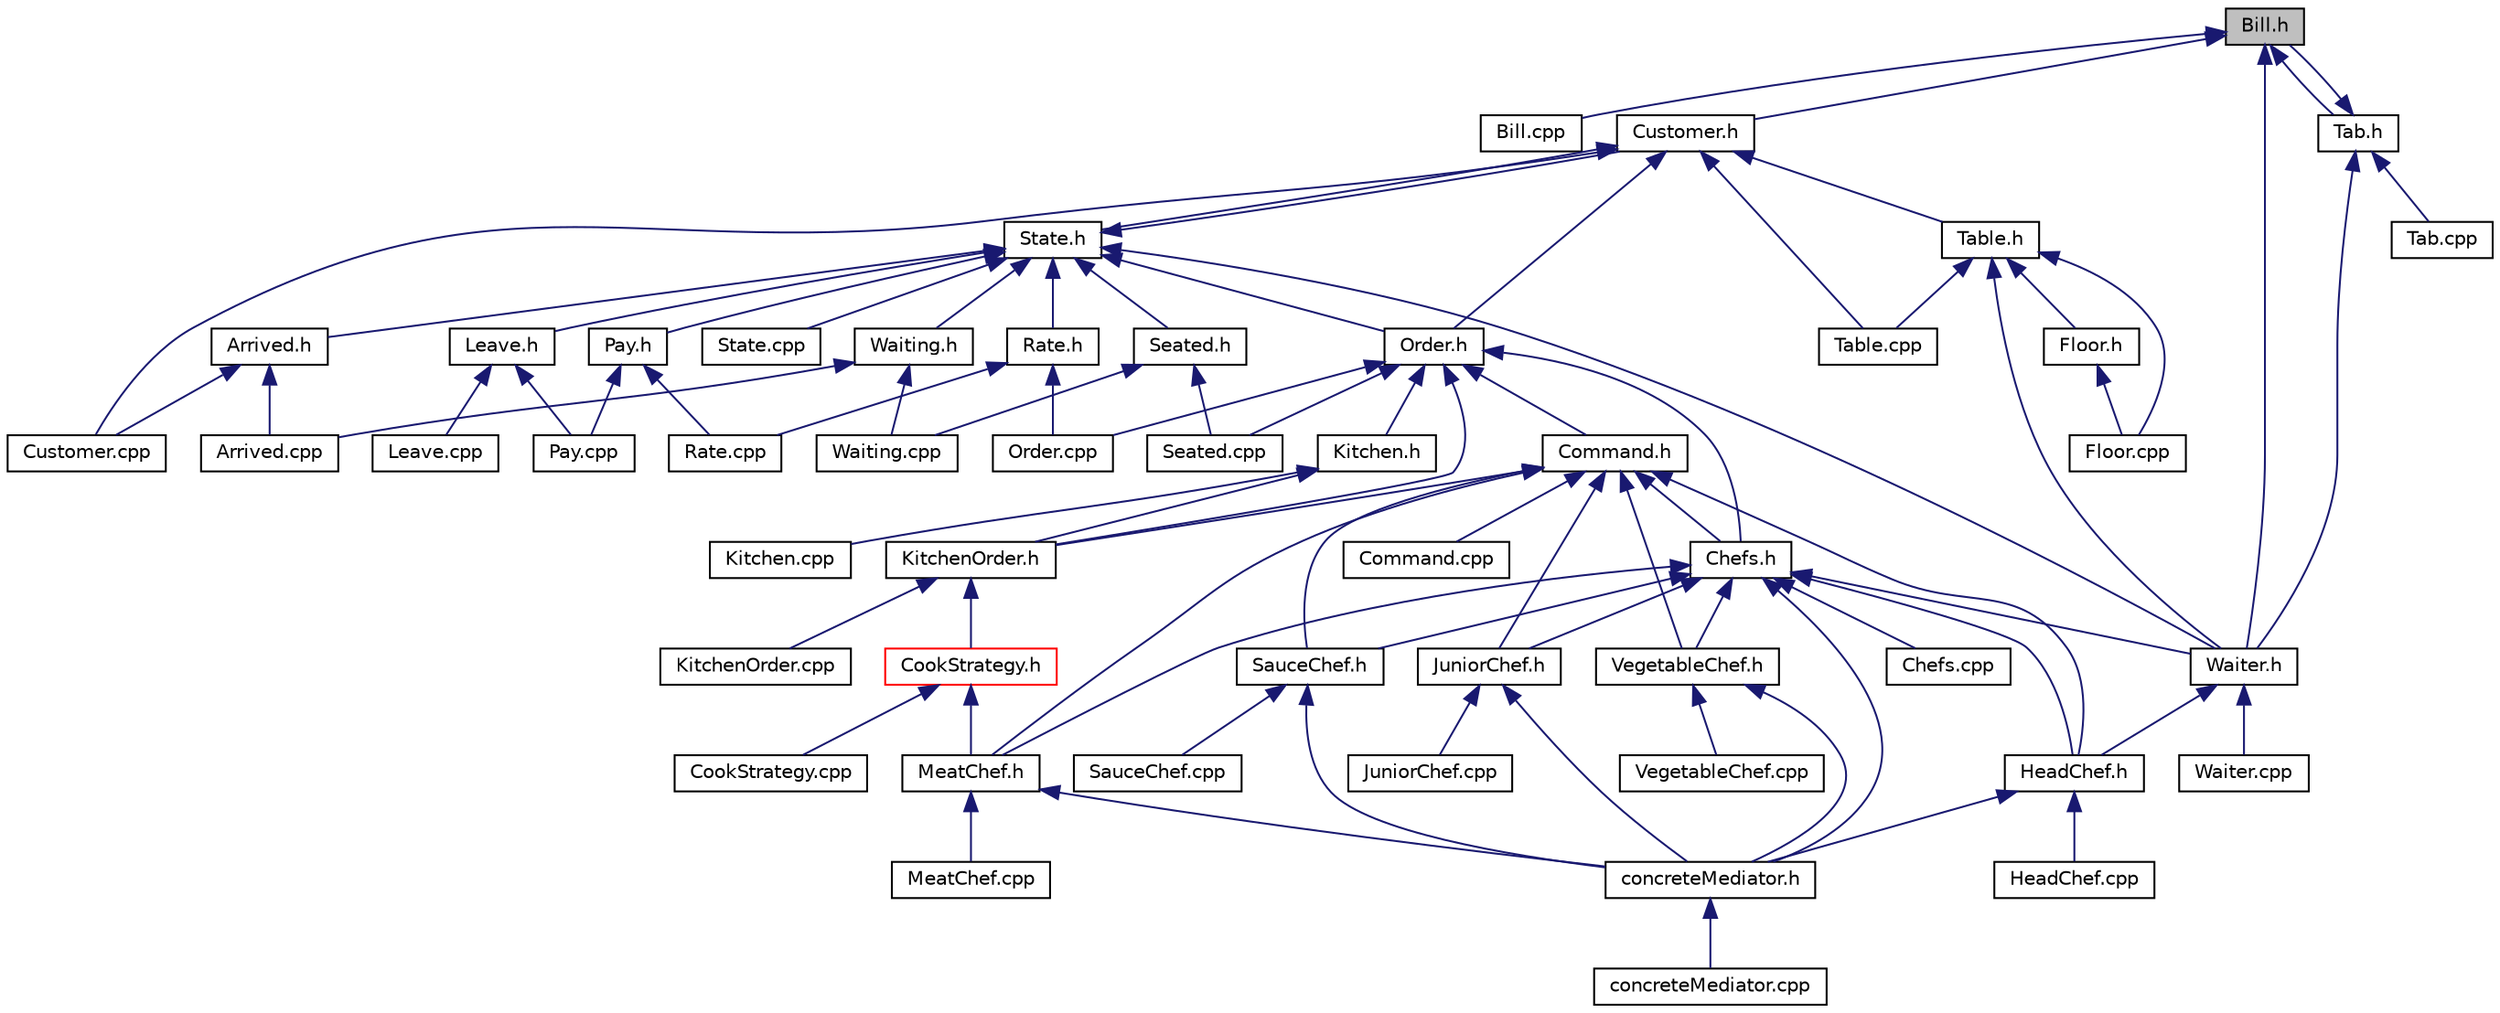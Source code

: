 digraph "Bill.h"
{
 // LATEX_PDF_SIZE
  edge [fontname="Helvetica",fontsize="10",labelfontname="Helvetica",labelfontsize="10"];
  node [fontname="Helvetica",fontsize="10",shape=record];
  Node1 [label="Bill.h",height=0.2,width=0.4,color="black", fillcolor="grey75", style="filled", fontcolor="black",tooltip="Contains the declaration of the Bill class."];
  Node1 -> Node2 [dir="back",color="midnightblue",fontsize="10",style="solid",fontname="Helvetica"];
  Node2 [label="Bill.cpp",height=0.2,width=0.4,color="black", fillcolor="white", style="filled",URL="$Bill_8cpp.html",tooltip="Contains the implementation of the Bill class."];
  Node1 -> Node3 [dir="back",color="midnightblue",fontsize="10",style="solid",fontname="Helvetica"];
  Node3 [label="Customer.h",height=0.2,width=0.4,color="black", fillcolor="white", style="filled",URL="$Customer_8h.html",tooltip="Contains the declaration of the Customer class."];
  Node3 -> Node4 [dir="back",color="midnightblue",fontsize="10",style="solid",fontname="Helvetica"];
  Node4 [label="Customer.cpp",height=0.2,width=0.4,color="black", fillcolor="white", style="filled",URL="$Customer_8cpp.html",tooltip="Contains the implementation of the Customer class."];
  Node3 -> Node5 [dir="back",color="midnightblue",fontsize="10",style="solid",fontname="Helvetica"];
  Node5 [label="Order.h",height=0.2,width=0.4,color="black", fillcolor="white", style="filled",URL="$Order_8h.html",tooltip="Contains the declaration of the Order class."];
  Node5 -> Node6 [dir="back",color="midnightblue",fontsize="10",style="solid",fontname="Helvetica"];
  Node6 [label="Chefs.h",height=0.2,width=0.4,color="black", fillcolor="white", style="filled",URL="$Chefs_8h.html",tooltip="Contains the declaration of the Chefs class."];
  Node6 -> Node7 [dir="back",color="midnightblue",fontsize="10",style="solid",fontname="Helvetica"];
  Node7 [label="Chefs.cpp",height=0.2,width=0.4,color="black", fillcolor="white", style="filled",URL="$Chefs_8cpp.html",tooltip="Contains the implementation of the Chefs class."];
  Node6 -> Node8 [dir="back",color="midnightblue",fontsize="10",style="solid",fontname="Helvetica"];
  Node8 [label="concreteMediator.h",height=0.2,width=0.4,color="black", fillcolor="white", style="filled",URL="$concreteMediator_8h.html",tooltip="Contains the declaration of the concreteMediator class."];
  Node8 -> Node9 [dir="back",color="midnightblue",fontsize="10",style="solid",fontname="Helvetica"];
  Node9 [label="concreteMediator.cpp",height=0.2,width=0.4,color="black", fillcolor="white", style="filled",URL="$concreteMediator_8cpp.html",tooltip="Contains the implementation of the concreteMediator class."];
  Node6 -> Node10 [dir="back",color="midnightblue",fontsize="10",style="solid",fontname="Helvetica"];
  Node10 [label="HeadChef.h",height=0.2,width=0.4,color="black", fillcolor="white", style="filled",URL="$HeadChef_8h.html",tooltip="Contains the declaration of the HeadChef class."];
  Node10 -> Node8 [dir="back",color="midnightblue",fontsize="10",style="solid",fontname="Helvetica"];
  Node10 -> Node11 [dir="back",color="midnightblue",fontsize="10",style="solid",fontname="Helvetica"];
  Node11 [label="HeadChef.cpp",height=0.2,width=0.4,color="black", fillcolor="white", style="filled",URL="$HeadChef_8cpp.html",tooltip="Contains the declaration of the HeadChef class functions."];
  Node6 -> Node12 [dir="back",color="midnightblue",fontsize="10",style="solid",fontname="Helvetica"];
  Node12 [label="JuniorChef.h",height=0.2,width=0.4,color="black", fillcolor="white", style="filled",URL="$JuniorChef_8h.html",tooltip="Contains the declaration of the JuniorChef class."];
  Node12 -> Node8 [dir="back",color="midnightblue",fontsize="10",style="solid",fontname="Helvetica"];
  Node12 -> Node13 [dir="back",color="midnightblue",fontsize="10",style="solid",fontname="Helvetica"];
  Node13 [label="JuniorChef.cpp",height=0.2,width=0.4,color="black", fillcolor="white", style="filled",URL="$JuniorChef_8cpp.html",tooltip="Contains the declaration of the JuniorChef class functions."];
  Node6 -> Node14 [dir="back",color="midnightblue",fontsize="10",style="solid",fontname="Helvetica"];
  Node14 [label="MeatChef.h",height=0.2,width=0.4,color="black", fillcolor="white", style="filled",URL="$MeatChef_8h.html",tooltip="Contains the declaration of the MeatChef class."];
  Node14 -> Node8 [dir="back",color="midnightblue",fontsize="10",style="solid",fontname="Helvetica"];
  Node14 -> Node15 [dir="back",color="midnightblue",fontsize="10",style="solid",fontname="Helvetica"];
  Node15 [label="MeatChef.cpp",height=0.2,width=0.4,color="black", fillcolor="white", style="filled",URL="$MeatChef_8cpp.html",tooltip="Contains the declaration of the MeatChef class functions."];
  Node6 -> Node16 [dir="back",color="midnightblue",fontsize="10",style="solid",fontname="Helvetica"];
  Node16 [label="SauceChef.h",height=0.2,width=0.4,color="black", fillcolor="white", style="filled",URL="$SauceChef_8h.html",tooltip="Contains the declaration of the SauceChef class."];
  Node16 -> Node8 [dir="back",color="midnightblue",fontsize="10",style="solid",fontname="Helvetica"];
  Node16 -> Node17 [dir="back",color="midnightblue",fontsize="10",style="solid",fontname="Helvetica"];
  Node17 [label="SauceChef.cpp",height=0.2,width=0.4,color="black", fillcolor="white", style="filled",URL="$SauceChef_8cpp.html",tooltip="Contains the declaration of the SauceChef class functions."];
  Node6 -> Node18 [dir="back",color="midnightblue",fontsize="10",style="solid",fontname="Helvetica"];
  Node18 [label="VegetableChef.h",height=0.2,width=0.4,color="black", fillcolor="white", style="filled",URL="$VegetableChef_8h.html",tooltip="Contains the declaration of the VegetableChef class."];
  Node18 -> Node8 [dir="back",color="midnightblue",fontsize="10",style="solid",fontname="Helvetica"];
  Node18 -> Node19 [dir="back",color="midnightblue",fontsize="10",style="solid",fontname="Helvetica"];
  Node19 [label="VegetableChef.cpp",height=0.2,width=0.4,color="black", fillcolor="white", style="filled",URL="$VegetableChef_8cpp.html",tooltip="Contains the declaration of the VegetableChef class functions."];
  Node6 -> Node20 [dir="back",color="midnightblue",fontsize="10",style="solid",fontname="Helvetica"];
  Node20 [label="Waiter.h",height=0.2,width=0.4,color="black", fillcolor="white", style="filled",URL="$Waiter_8h.html",tooltip="Contains the declaration of the Waiter class."];
  Node20 -> Node10 [dir="back",color="midnightblue",fontsize="10",style="solid",fontname="Helvetica"];
  Node20 -> Node21 [dir="back",color="midnightblue",fontsize="10",style="solid",fontname="Helvetica"];
  Node21 [label="Waiter.cpp",height=0.2,width=0.4,color="black", fillcolor="white", style="filled",URL="$Waiter_8cpp.html",tooltip="Contains the declaration of the Waiter class functions."];
  Node5 -> Node22 [dir="back",color="midnightblue",fontsize="10",style="solid",fontname="Helvetica"];
  Node22 [label="Command.h",height=0.2,width=0.4,color="black", fillcolor="white", style="filled",URL="$Command_8h.html",tooltip="Contains the declaration of the Command class."];
  Node22 -> Node6 [dir="back",color="midnightblue",fontsize="10",style="solid",fontname="Helvetica"];
  Node22 -> Node23 [dir="back",color="midnightblue",fontsize="10",style="solid",fontname="Helvetica"];
  Node23 [label="Command.cpp",height=0.2,width=0.4,color="black", fillcolor="white", style="filled",URL="$Command_8cpp.html",tooltip=" "];
  Node22 -> Node10 [dir="back",color="midnightblue",fontsize="10",style="solid",fontname="Helvetica"];
  Node22 -> Node12 [dir="back",color="midnightblue",fontsize="10",style="solid",fontname="Helvetica"];
  Node22 -> Node24 [dir="back",color="midnightblue",fontsize="10",style="solid",fontname="Helvetica"];
  Node24 [label="KitchenOrder.h",height=0.2,width=0.4,color="black", fillcolor="white", style="filled",URL="$KitchenOrder_8h.html",tooltip="Contains the declaration of the KitchenOrder class."];
  Node24 -> Node25 [dir="back",color="midnightblue",fontsize="10",style="solid",fontname="Helvetica"];
  Node25 [label="CookStrategy.h",height=0.2,width=0.4,color="red", fillcolor="white", style="filled",URL="$CookStrategy_8h.html",tooltip="Contains the declaration of the CookStrategy class."];
  Node25 -> Node26 [dir="back",color="midnightblue",fontsize="10",style="solid",fontname="Helvetica"];
  Node26 [label="CookStrategy.cpp",height=0.2,width=0.4,color="black", fillcolor="white", style="filled",URL="$CookStrategy_8cpp.html",tooltip=" "];
  Node25 -> Node14 [dir="back",color="midnightblue",fontsize="10",style="solid",fontname="Helvetica"];
  Node24 -> Node31 [dir="back",color="midnightblue",fontsize="10",style="solid",fontname="Helvetica"];
  Node31 [label="KitchenOrder.cpp",height=0.2,width=0.4,color="black", fillcolor="white", style="filled",URL="$KitchenOrder_8cpp.html",tooltip="Contains the declaration of the KitchenOrder class."];
  Node22 -> Node14 [dir="back",color="midnightblue",fontsize="10",style="solid",fontname="Helvetica"];
  Node22 -> Node16 [dir="back",color="midnightblue",fontsize="10",style="solid",fontname="Helvetica"];
  Node22 -> Node18 [dir="back",color="midnightblue",fontsize="10",style="solid",fontname="Helvetica"];
  Node5 -> Node32 [dir="back",color="midnightblue",fontsize="10",style="solid",fontname="Helvetica"];
  Node32 [label="Kitchen.h",height=0.2,width=0.4,color="black", fillcolor="white", style="filled",URL="$Kitchen_8h.html",tooltip="Contains the declaration of the Kitchen class."];
  Node32 -> Node33 [dir="back",color="midnightblue",fontsize="10",style="solid",fontname="Helvetica"];
  Node33 [label="Kitchen.cpp",height=0.2,width=0.4,color="black", fillcolor="white", style="filled",URL="$Kitchen_8cpp.html",tooltip="Contains the declaration of the Kitchen class functions."];
  Node32 -> Node24 [dir="back",color="midnightblue",fontsize="10",style="solid",fontname="Helvetica"];
  Node5 -> Node24 [dir="back",color="midnightblue",fontsize="10",style="solid",fontname="Helvetica"];
  Node5 -> Node34 [dir="back",color="midnightblue",fontsize="10",style="solid",fontname="Helvetica"];
  Node34 [label="Order.cpp",height=0.2,width=0.4,color="black", fillcolor="white", style="filled",URL="$Order_8cpp.html",tooltip="Contains the declaration of the Order class functions."];
  Node5 -> Node35 [dir="back",color="midnightblue",fontsize="10",style="solid",fontname="Helvetica"];
  Node35 [label="Seated.cpp",height=0.2,width=0.4,color="black", fillcolor="white", style="filled",URL="$Seated_8cpp.html",tooltip="Contains the declaration of the Seated class functions."];
  Node3 -> Node36 [dir="back",color="midnightblue",fontsize="10",style="solid",fontname="Helvetica"];
  Node36 [label="State.h",height=0.2,width=0.4,color="black", fillcolor="white", style="filled",URL="$State_8h.html",tooltip="Contains the declaration of the State class."];
  Node36 -> Node37 [dir="back",color="midnightblue",fontsize="10",style="solid",fontname="Helvetica"];
  Node37 [label="Arrived.h",height=0.2,width=0.4,color="black", fillcolor="white", style="filled",URL="$Arrived_8h.html",tooltip="Contains the declaration of the Arrived class."];
  Node37 -> Node38 [dir="back",color="midnightblue",fontsize="10",style="solid",fontname="Helvetica"];
  Node38 [label="Arrived.cpp",height=0.2,width=0.4,color="black", fillcolor="white", style="filled",URL="$Arrived_8cpp.html",tooltip="Contains the implementation of the Arrived class."];
  Node37 -> Node4 [dir="back",color="midnightblue",fontsize="10",style="solid",fontname="Helvetica"];
  Node36 -> Node3 [dir="back",color="midnightblue",fontsize="10",style="solid",fontname="Helvetica"];
  Node36 -> Node39 [dir="back",color="midnightblue",fontsize="10",style="solid",fontname="Helvetica"];
  Node39 [label="Leave.h",height=0.2,width=0.4,color="black", fillcolor="white", style="filled",URL="$Leave_8h.html",tooltip="Contains the declaration of the Leave class."];
  Node39 -> Node40 [dir="back",color="midnightblue",fontsize="10",style="solid",fontname="Helvetica"];
  Node40 [label="Leave.cpp",height=0.2,width=0.4,color="black", fillcolor="white", style="filled",URL="$Leave_8cpp.html",tooltip="Contains the declaration of the Leave class functions."];
  Node39 -> Node41 [dir="back",color="midnightblue",fontsize="10",style="solid",fontname="Helvetica"];
  Node41 [label="Pay.cpp",height=0.2,width=0.4,color="black", fillcolor="white", style="filled",URL="$Pay_8cpp.html",tooltip="Contains the declaration of the Pay class functions."];
  Node36 -> Node5 [dir="back",color="midnightblue",fontsize="10",style="solid",fontname="Helvetica"];
  Node36 -> Node42 [dir="back",color="midnightblue",fontsize="10",style="solid",fontname="Helvetica"];
  Node42 [label="Pay.h",height=0.2,width=0.4,color="black", fillcolor="white", style="filled",URL="$Pay_8h.html",tooltip="Contains the declaration of the Pay class."];
  Node42 -> Node41 [dir="back",color="midnightblue",fontsize="10",style="solid",fontname="Helvetica"];
  Node42 -> Node43 [dir="back",color="midnightblue",fontsize="10",style="solid",fontname="Helvetica"];
  Node43 [label="Rate.cpp",height=0.2,width=0.4,color="black", fillcolor="white", style="filled",URL="$Rate_8cpp.html",tooltip="Contains the declaration of the Rate class functions."];
  Node36 -> Node44 [dir="back",color="midnightblue",fontsize="10",style="solid",fontname="Helvetica"];
  Node44 [label="Rate.h",height=0.2,width=0.4,color="black", fillcolor="white", style="filled",URL="$Rate_8h.html",tooltip="Contains the declaration of the Rate class."];
  Node44 -> Node34 [dir="back",color="midnightblue",fontsize="10",style="solid",fontname="Helvetica"];
  Node44 -> Node43 [dir="back",color="midnightblue",fontsize="10",style="solid",fontname="Helvetica"];
  Node36 -> Node45 [dir="back",color="midnightblue",fontsize="10",style="solid",fontname="Helvetica"];
  Node45 [label="Seated.h",height=0.2,width=0.4,color="black", fillcolor="white", style="filled",URL="$Seated_8h.html",tooltip="Contains the declaration of the Seated class."];
  Node45 -> Node35 [dir="back",color="midnightblue",fontsize="10",style="solid",fontname="Helvetica"];
  Node45 -> Node46 [dir="back",color="midnightblue",fontsize="10",style="solid",fontname="Helvetica"];
  Node46 [label="Waiting.cpp",height=0.2,width=0.4,color="black", fillcolor="white", style="filled",URL="$Waiting_8cpp.html",tooltip="Contains the declaration of the Waiting class functions."];
  Node36 -> Node47 [dir="back",color="midnightblue",fontsize="10",style="solid",fontname="Helvetica"];
  Node47 [label="State.cpp",height=0.2,width=0.4,color="black", fillcolor="white", style="filled",URL="$State_8cpp.html",tooltip="Contains the declaration of the State class functions."];
  Node36 -> Node20 [dir="back",color="midnightblue",fontsize="10",style="solid",fontname="Helvetica"];
  Node36 -> Node48 [dir="back",color="midnightblue",fontsize="10",style="solid",fontname="Helvetica"];
  Node48 [label="Waiting.h",height=0.2,width=0.4,color="black", fillcolor="white", style="filled",URL="$Waiting_8h_source.html",tooltip=" "];
  Node48 -> Node38 [dir="back",color="midnightblue",fontsize="10",style="solid",fontname="Helvetica"];
  Node48 -> Node46 [dir="back",color="midnightblue",fontsize="10",style="solid",fontname="Helvetica"];
  Node3 -> Node49 [dir="back",color="midnightblue",fontsize="10",style="solid",fontname="Helvetica"];
  Node49 [label="Table.cpp",height=0.2,width=0.4,color="black", fillcolor="white", style="filled",URL="$Table_8cpp.html",tooltip="Contains the declaration of the Table class functions."];
  Node3 -> Node50 [dir="back",color="midnightblue",fontsize="10",style="solid",fontname="Helvetica"];
  Node50 [label="Table.h",height=0.2,width=0.4,color="black", fillcolor="white", style="filled",URL="$Table_8h.html",tooltip="Contains the declaration of the Table class."];
  Node50 -> Node51 [dir="back",color="midnightblue",fontsize="10",style="solid",fontname="Helvetica"];
  Node51 [label="Floor.cpp",height=0.2,width=0.4,color="black", fillcolor="white", style="filled",URL="$Floor_8cpp.html",tooltip="Contains the declaration of the Floor class functions."];
  Node50 -> Node52 [dir="back",color="midnightblue",fontsize="10",style="solid",fontname="Helvetica"];
  Node52 [label="Floor.h",height=0.2,width=0.4,color="black", fillcolor="white", style="filled",URL="$Floor_8h.html",tooltip="Contains the declaration of the Floor class."];
  Node52 -> Node51 [dir="back",color="midnightblue",fontsize="10",style="solid",fontname="Helvetica"];
  Node50 -> Node49 [dir="back",color="midnightblue",fontsize="10",style="solid",fontname="Helvetica"];
  Node50 -> Node20 [dir="back",color="midnightblue",fontsize="10",style="solid",fontname="Helvetica"];
  Node1 -> Node53 [dir="back",color="midnightblue",fontsize="10",style="solid",fontname="Helvetica"];
  Node53 [label="Tab.h",height=0.2,width=0.4,color="black", fillcolor="white", style="filled",URL="$Tab_8h.html",tooltip="Contains the declaration of the Tab class."];
  Node53 -> Node1 [dir="back",color="midnightblue",fontsize="10",style="solid",fontname="Helvetica"];
  Node53 -> Node54 [dir="back",color="midnightblue",fontsize="10",style="solid",fontname="Helvetica"];
  Node54 [label="Tab.cpp",height=0.2,width=0.4,color="black", fillcolor="white", style="filled",URL="$Tab_8cpp.html",tooltip="Contains the declaration of the Tab class functions."];
  Node53 -> Node20 [dir="back",color="midnightblue",fontsize="10",style="solid",fontname="Helvetica"];
  Node1 -> Node20 [dir="back",color="midnightblue",fontsize="10",style="solid",fontname="Helvetica"];
}
